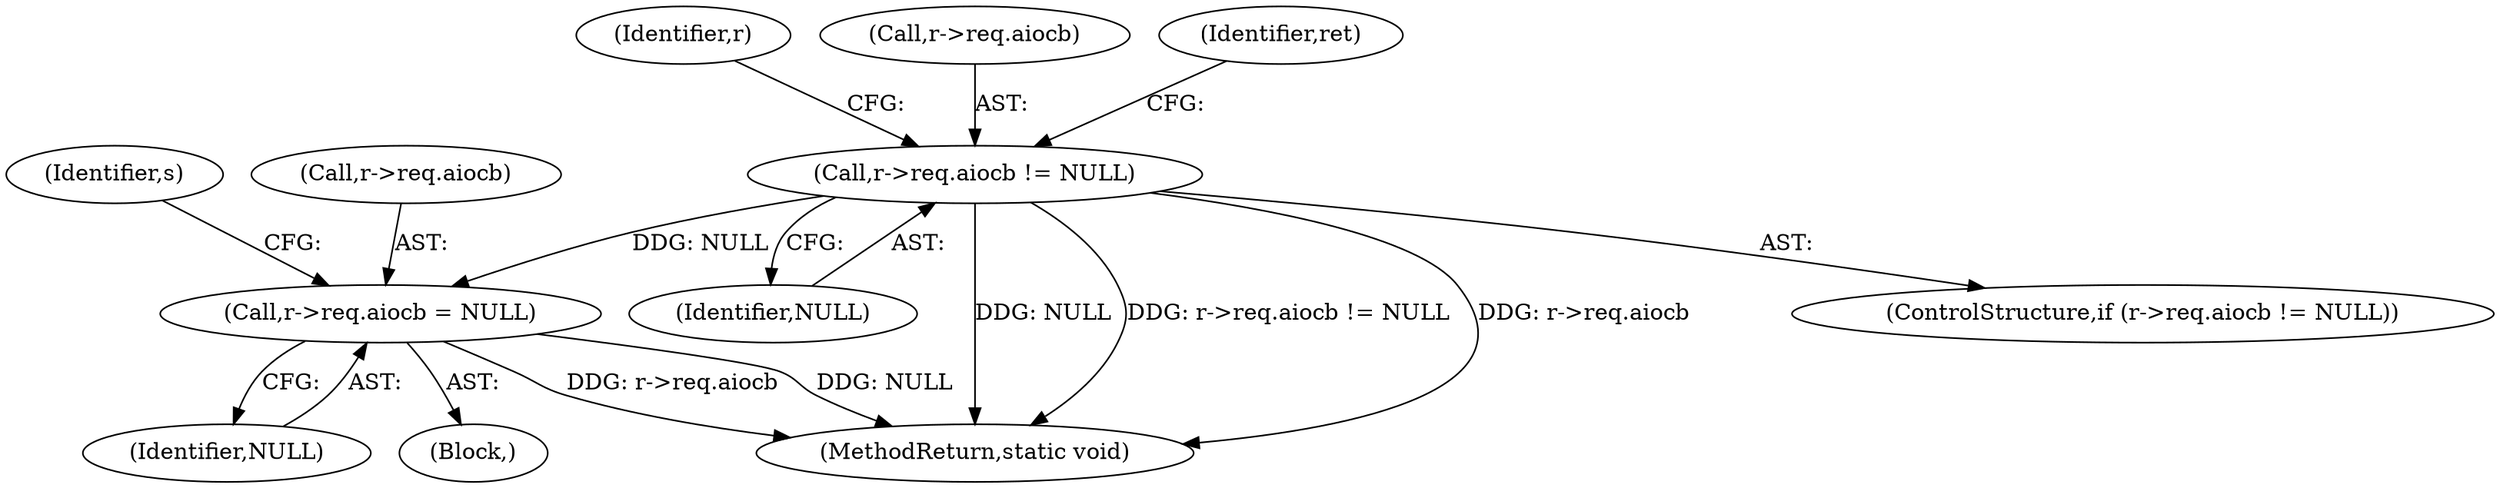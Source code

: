 digraph "0_qemu_103b40f51e4012b3b0ad20f615562a1806d7f49a@pointer" {
"1000123" [label="(Call,r->req.aiocb != NULL)"];
"1000131" [label="(Call,r->req.aiocb = NULL)"];
"1000140" [label="(Identifier,s)"];
"1000134" [label="(Identifier,r)"];
"1000129" [label="(Identifier,NULL)"];
"1000198" [label="(MethodReturn,static void)"];
"1000122" [label="(ControlStructure,if (r->req.aiocb != NULL))"];
"1000123" [label="(Call,r->req.aiocb != NULL)"];
"1000132" [label="(Call,r->req.aiocb)"];
"1000124" [label="(Call,r->req.aiocb)"];
"1000137" [label="(Identifier,NULL)"];
"1000147" [label="(Identifier,ret)"];
"1000131" [label="(Call,r->req.aiocb = NULL)"];
"1000130" [label="(Block,)"];
"1000123" -> "1000122"  [label="AST: "];
"1000123" -> "1000129"  [label="CFG: "];
"1000124" -> "1000123"  [label="AST: "];
"1000129" -> "1000123"  [label="AST: "];
"1000134" -> "1000123"  [label="CFG: "];
"1000147" -> "1000123"  [label="CFG: "];
"1000123" -> "1000198"  [label="DDG: NULL"];
"1000123" -> "1000198"  [label="DDG: r->req.aiocb != NULL"];
"1000123" -> "1000198"  [label="DDG: r->req.aiocb"];
"1000123" -> "1000131"  [label="DDG: NULL"];
"1000131" -> "1000130"  [label="AST: "];
"1000131" -> "1000137"  [label="CFG: "];
"1000132" -> "1000131"  [label="AST: "];
"1000137" -> "1000131"  [label="AST: "];
"1000140" -> "1000131"  [label="CFG: "];
"1000131" -> "1000198"  [label="DDG: r->req.aiocb"];
"1000131" -> "1000198"  [label="DDG: NULL"];
}
